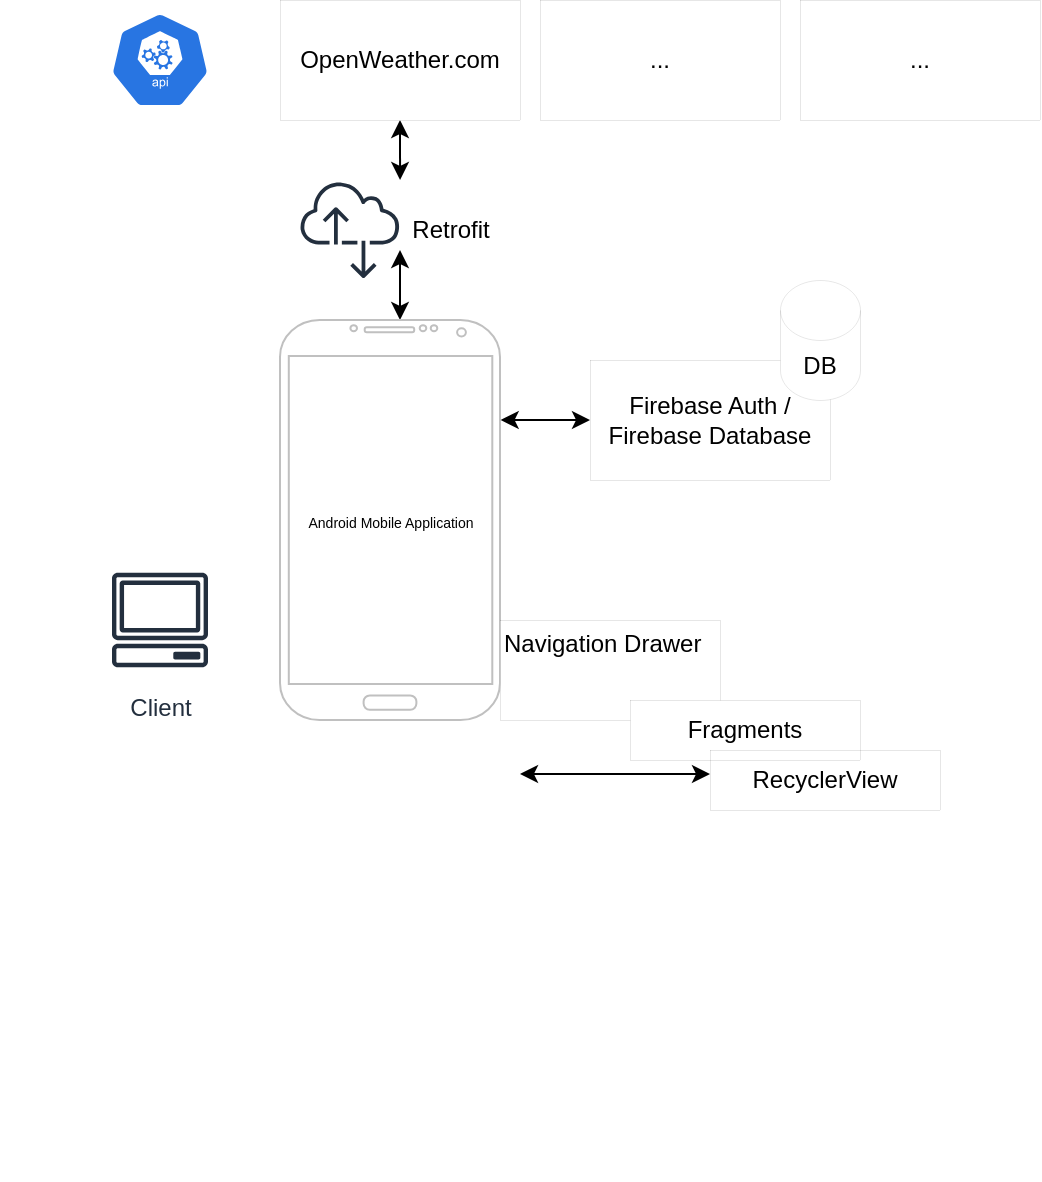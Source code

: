 <mxfile version="14.9.8" type="github">
  <diagram id="CLLQRjAEh40k3ETHGl2m" name="Page-1">
    <mxGraphModel dx="981" dy="542" grid="1" gridSize="10" guides="1" tooltips="1" connect="1" arrows="1" fold="1" page="1" pageScale="1" pageWidth="850" pageHeight="1100" math="0" shadow="0">
      <root>
        <mxCell id="0" />
        <mxCell id="1" parent="0" />
        <mxCell id="IuA_IKRbOxsT7F4-4wZG-19" value="" style="edgeStyle=orthogonalEdgeStyle;rounded=0;orthogonalLoop=1;jettySize=auto;html=1;startArrow=classic;startFill=1;" edge="1" parent="1" source="IuA_IKRbOxsT7F4-4wZG-3" target="IuA_IKRbOxsT7F4-4wZG-16">
          <mxGeometry relative="1" as="geometry">
            <Array as="points">
              <mxPoint x="270" y="320" />
              <mxPoint x="270" y="320" />
            </Array>
          </mxGeometry>
        </mxCell>
        <mxCell id="IuA_IKRbOxsT7F4-4wZG-3" value="" style="verticalLabelPosition=bottom;verticalAlign=top;html=1;shadow=0;dashed=0;strokeWidth=1;shape=mxgraph.android.phone2;strokeColor=#c0c0c0;" vertex="1" parent="1">
          <mxGeometry x="210" y="330" width="110" height="200" as="geometry" />
        </mxCell>
        <mxCell id="IuA_IKRbOxsT7F4-4wZG-4" value="&lt;font style=&quot;font-size: 7px&quot;&gt;Android Mobile Application&lt;/font&gt;" style="text;html=1;align=center;verticalAlign=middle;resizable=0;points=[];autosize=1;strokeColor=none;strokeWidth=0;" vertex="1" parent="1">
          <mxGeometry x="215" y="420" width="100" height="20" as="geometry" />
        </mxCell>
        <mxCell id="IuA_IKRbOxsT7F4-4wZG-5" value="" style="shape=image;verticalLabelPosition=bottom;labelBackgroundColor=#ffffff;verticalAlign=top;aspect=fixed;imageAspect=0;image=https://i.stack.imgur.com/Mig6k.png;" vertex="1" parent="1">
          <mxGeometry x="70" y="460" width="400" height="300" as="geometry" />
        </mxCell>
        <mxCell id="IuA_IKRbOxsT7F4-4wZG-7" value="&lt;p&gt;&lt;span&gt;Navigation Drawer&lt;/span&gt;&lt;/p&gt;&lt;p&gt;&lt;br&gt;&lt;/p&gt;" style="rounded=0;whiteSpace=wrap;html=1;strokeWidth=0;align=left;" vertex="1" parent="1">
          <mxGeometry x="320" y="480" width="110" height="50" as="geometry" />
        </mxCell>
        <mxCell id="IuA_IKRbOxsT7F4-4wZG-8" value="Fragments" style="rounded=0;whiteSpace=wrap;html=1;strokeWidth=0;" vertex="1" parent="1">
          <mxGeometry x="385" y="520" width="115" height="30" as="geometry" />
        </mxCell>
        <mxCell id="IuA_IKRbOxsT7F4-4wZG-18" style="edgeStyle=orthogonalEdgeStyle;rounded=0;orthogonalLoop=1;jettySize=auto;html=1;exitX=0.5;exitY=1;exitDx=0;exitDy=0;startArrow=classic;startFill=1;" edge="1" parent="1" source="IuA_IKRbOxsT7F4-4wZG-10">
          <mxGeometry relative="1" as="geometry">
            <mxPoint x="270.034" y="260.0" as="targetPoint" />
          </mxGeometry>
        </mxCell>
        <mxCell id="IuA_IKRbOxsT7F4-4wZG-10" value="OpenWeather.com" style="rounded=0;whiteSpace=wrap;html=1;strokeWidth=0;" vertex="1" parent="1">
          <mxGeometry x="210" y="170" width="120" height="60" as="geometry" />
        </mxCell>
        <mxCell id="IuA_IKRbOxsT7F4-4wZG-11" value="..." style="rounded=0;whiteSpace=wrap;html=1;strokeWidth=0;" vertex="1" parent="1">
          <mxGeometry x="340" y="170" width="120" height="60" as="geometry" />
        </mxCell>
        <mxCell id="IuA_IKRbOxsT7F4-4wZG-12" value="..." style="rounded=0;whiteSpace=wrap;html=1;strokeWidth=0;" vertex="1" parent="1">
          <mxGeometry x="470" y="170" width="120" height="60" as="geometry" />
        </mxCell>
        <mxCell id="IuA_IKRbOxsT7F4-4wZG-13" value="" style="html=1;dashed=0;whitespace=wrap;fillColor=#2875E2;strokeColor=#ffffff;points=[[0.005,0.63,0],[0.1,0.2,0],[0.9,0.2,0],[0.5,0,0],[0.995,0.63,0],[0.72,0.99,0],[0.5,1,0],[0.28,0.99,0]];shape=mxgraph.kubernetes.icon;prIcon=api" vertex="1" parent="1">
          <mxGeometry x="125" y="176" width="50" height="48" as="geometry" />
        </mxCell>
        <mxCell id="IuA_IKRbOxsT7F4-4wZG-14" value="Client" style="outlineConnect=0;fontColor=#232F3E;gradientColor=none;strokeColor=#232F3E;fillColor=#ffffff;dashed=0;verticalLabelPosition=bottom;verticalAlign=top;align=center;html=1;fontSize=12;fontStyle=0;aspect=fixed;shape=mxgraph.aws4.resourceIcon;resIcon=mxgraph.aws4.client;" vertex="1" parent="1">
          <mxGeometry x="120" y="450" width="60" height="60" as="geometry" />
        </mxCell>
        <mxCell id="IuA_IKRbOxsT7F4-4wZG-15" value="" style="outlineConnect=0;fontColor=#232F3E;gradientColor=none;fillColor=#232F3E;strokeColor=none;dashed=0;verticalLabelPosition=bottom;verticalAlign=top;align=center;html=1;fontSize=12;fontStyle=0;aspect=fixed;pointerEvents=1;shape=mxgraph.aws4.internet_alt2;" vertex="1" parent="1">
          <mxGeometry x="220" y="260" width="50" height="50" as="geometry" />
        </mxCell>
        <mxCell id="IuA_IKRbOxsT7F4-4wZG-16" value="Retrofit" style="text;html=1;align=center;verticalAlign=middle;resizable=0;points=[];autosize=1;strokeColor=none;" vertex="1" parent="1">
          <mxGeometry x="270" y="275" width="50" height="20" as="geometry" />
        </mxCell>
        <mxCell id="IuA_IKRbOxsT7F4-4wZG-21" style="edgeStyle=orthogonalEdgeStyle;rounded=0;orthogonalLoop=1;jettySize=auto;html=1;entryX=1.003;entryY=0.25;entryDx=0;entryDy=0;entryPerimeter=0;startArrow=classic;startFill=1;" edge="1" parent="1" source="IuA_IKRbOxsT7F4-4wZG-20" target="IuA_IKRbOxsT7F4-4wZG-3">
          <mxGeometry relative="1" as="geometry" />
        </mxCell>
        <mxCell id="IuA_IKRbOxsT7F4-4wZG-20" value="Firebase Auth /&lt;br&gt;Firebase Database" style="rounded=0;whiteSpace=wrap;html=1;strokeWidth=0;" vertex="1" parent="1">
          <mxGeometry x="365" y="350" width="120" height="60" as="geometry" />
        </mxCell>
        <mxCell id="IuA_IKRbOxsT7F4-4wZG-22" value="" style="shape=image;verticalLabelPosition=bottom;labelBackgroundColor=#ffffff;verticalAlign=top;aspect=fixed;imageAspect=0;image=https://firebase.google.com/images/homepage/cloud-plus-firebase_1x.png;" vertex="1" parent="1">
          <mxGeometry x="490" y="360.01" width="91.2" height="39.99" as="geometry" />
        </mxCell>
        <mxCell id="IuA_IKRbOxsT7F4-4wZG-23" value="DB" style="shape=cylinder3;whiteSpace=wrap;html=1;boundedLbl=1;backgroundOutline=1;size=15;strokeWidth=0;" vertex="1" parent="1">
          <mxGeometry x="460" y="310" width="40" height="60" as="geometry" />
        </mxCell>
        <mxCell id="IuA_IKRbOxsT7F4-4wZG-24" value="RecyclerView" style="rounded=0;whiteSpace=wrap;html=1;strokeWidth=0;fillColor=none;" vertex="1" parent="1">
          <mxGeometry x="425" y="545" width="115" height="30" as="geometry" />
        </mxCell>
        <mxCell id="IuA_IKRbOxsT7F4-4wZG-29" value="" style="endArrow=classic;startArrow=classic;html=1;entryX=0;entryY=0.5;entryDx=0;entryDy=0;" edge="1" parent="1">
          <mxGeometry width="50" height="50" relative="1" as="geometry">
            <mxPoint x="330" y="557" as="sourcePoint" />
            <mxPoint x="425" y="557" as="targetPoint" />
          </mxGeometry>
        </mxCell>
      </root>
    </mxGraphModel>
  </diagram>
</mxfile>
